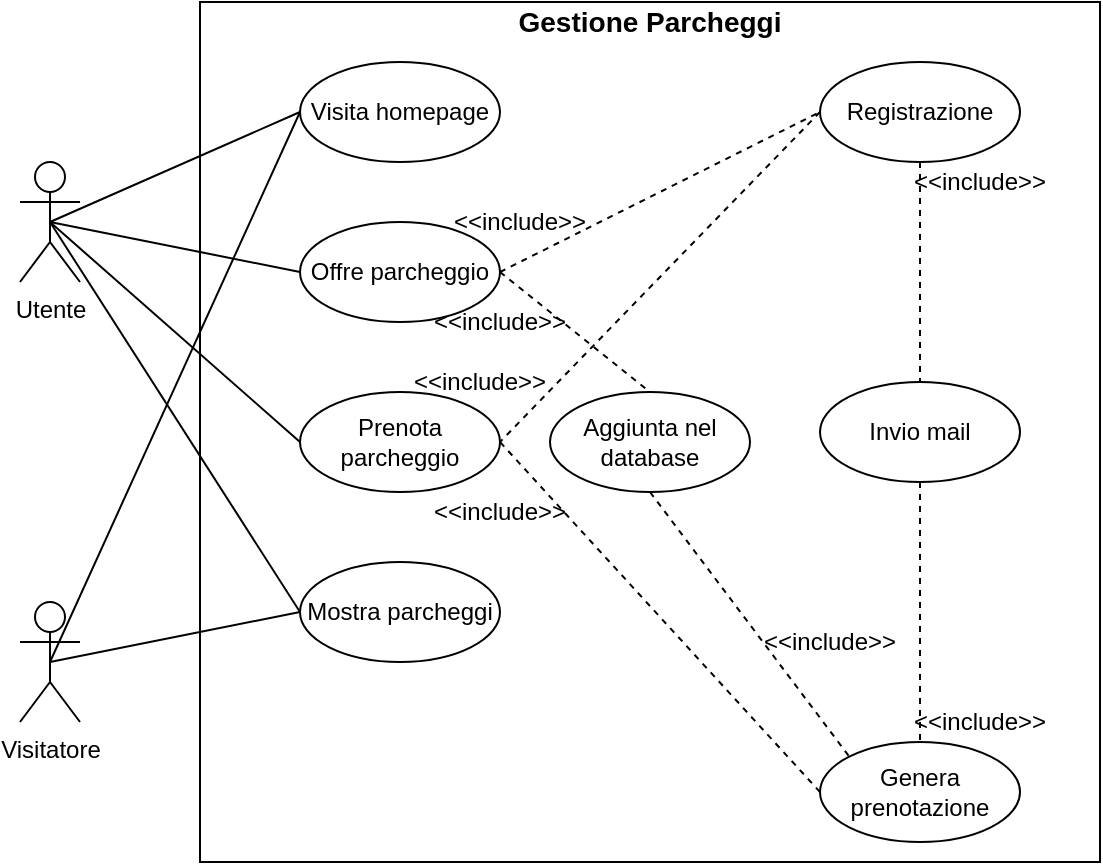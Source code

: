 <mxfile version="12.4.3" type="device" pages="1"><diagram id="qrBv5LX8TRagHN54z18N" name="Page-1"><mxGraphModel dx="835" dy="569" grid="1" gridSize="10" guides="1" tooltips="1" connect="1" arrows="1" fold="1" page="1" pageScale="1" pageWidth="827" pageHeight="1169" math="0" shadow="0"><root><mxCell id="0"/><mxCell id="1" parent="0"/><mxCell id="6rsN48LzgjBzHlO53YNU-1" value="Utente" style="shape=umlActor;verticalLabelPosition=bottom;labelBackgroundColor=#ffffff;verticalAlign=top;html=1;outlineConnect=0;" vertex="1" parent="1"><mxGeometry x="100" y="200" width="30" height="60" as="geometry"/></mxCell><mxCell id="6rsN48LzgjBzHlO53YNU-7" value="Visitatore" style="shape=umlActor;verticalLabelPosition=bottom;labelBackgroundColor=#ffffff;verticalAlign=top;html=1;outlineConnect=0;" vertex="1" parent="1"><mxGeometry x="100" y="420" width="30" height="60" as="geometry"/></mxCell><mxCell id="6rsN48LzgjBzHlO53YNU-10" value="" style="rounded=0;whiteSpace=wrap;html=1;" vertex="1" parent="1"><mxGeometry x="190" y="120" width="450" height="430" as="geometry"/></mxCell><mxCell id="6rsN48LzgjBzHlO53YNU-11" value="&lt;b&gt;&lt;font style=&quot;font-size: 14px&quot;&gt;Gestione Parcheggi&lt;/font&gt;&lt;/b&gt;" style="text;html=1;strokeColor=none;fillColor=none;align=center;verticalAlign=middle;whiteSpace=wrap;rounded=0;" vertex="1" parent="1"><mxGeometry x="345" y="120" width="140" height="20" as="geometry"/></mxCell><mxCell id="6rsN48LzgjBzHlO53YNU-12" value="Prenota parcheggio" style="ellipse;whiteSpace=wrap;html=1;" vertex="1" parent="1"><mxGeometry x="240" y="315" width="100" height="50" as="geometry"/></mxCell><mxCell id="6rsN48LzgjBzHlO53YNU-13" value="Visita homepage" style="ellipse;whiteSpace=wrap;html=1;" vertex="1" parent="1"><mxGeometry x="240" y="150" width="100" height="50" as="geometry"/></mxCell><mxCell id="6rsN48LzgjBzHlO53YNU-14" value="Registrazione" style="ellipse;whiteSpace=wrap;html=1;" vertex="1" parent="1"><mxGeometry x="500" y="150" width="100" height="50" as="geometry"/></mxCell><mxCell id="6rsN48LzgjBzHlO53YNU-16" value="" style="endArrow=none;dashed=1;html=1;entryX=1;entryY=0.5;entryDx=0;entryDy=0;exitX=0;exitY=0.5;exitDx=0;exitDy=0;" edge="1" parent="1" source="6rsN48LzgjBzHlO53YNU-14" target="6rsN48LzgjBzHlO53YNU-12"><mxGeometry width="50" height="50" relative="1" as="geometry"><mxPoint x="90" y="670" as="sourcePoint"/><mxPoint x="140" y="620" as="targetPoint"/></mxGeometry></mxCell><mxCell id="6rsN48LzgjBzHlO53YNU-18" value="" style="endArrow=none;html=1;entryX=0;entryY=0.5;entryDx=0;entryDy=0;exitX=0.5;exitY=0.5;exitDx=0;exitDy=0;exitPerimeter=0;" edge="1" parent="1" source="6rsN48LzgjBzHlO53YNU-1" target="6rsN48LzgjBzHlO53YNU-12"><mxGeometry width="50" height="50" relative="1" as="geometry"><mxPoint x="140" y="240" as="sourcePoint"/><mxPoint x="190" y="190" as="targetPoint"/></mxGeometry></mxCell><mxCell id="6rsN48LzgjBzHlO53YNU-19" value="" style="endArrow=none;html=1;exitX=0.5;exitY=0.5;exitDx=0;exitDy=0;exitPerimeter=0;entryX=0;entryY=0.5;entryDx=0;entryDy=0;" edge="1" parent="1" source="6rsN48LzgjBzHlO53YNU-7" target="6rsN48LzgjBzHlO53YNU-13"><mxGeometry width="50" height="50" relative="1" as="geometry"><mxPoint x="120" y="430" as="sourcePoint"/><mxPoint x="170" y="380" as="targetPoint"/></mxGeometry></mxCell><mxCell id="6rsN48LzgjBzHlO53YNU-20" value="" style="endArrow=none;html=1;exitX=0.5;exitY=0.5;exitDx=0;exitDy=0;exitPerimeter=0;entryX=0;entryY=0.5;entryDx=0;entryDy=0;" edge="1" parent="1" source="6rsN48LzgjBzHlO53YNU-1" target="6rsN48LzgjBzHlO53YNU-13"><mxGeometry width="50" height="50" relative="1" as="geometry"><mxPoint x="140" y="250" as="sourcePoint"/><mxPoint x="190" y="200" as="targetPoint"/></mxGeometry></mxCell><mxCell id="6rsN48LzgjBzHlO53YNU-21" value="Offre parcheggio" style="ellipse;whiteSpace=wrap;html=1;" vertex="1" parent="1"><mxGeometry x="240" y="230" width="100" height="50" as="geometry"/></mxCell><mxCell id="6rsN48LzgjBzHlO53YNU-22" value="" style="endArrow=none;html=1;exitX=0.5;exitY=0.5;exitDx=0;exitDy=0;exitPerimeter=0;entryX=0;entryY=0.5;entryDx=0;entryDy=0;" edge="1" parent="1" source="6rsN48LzgjBzHlO53YNU-1" target="6rsN48LzgjBzHlO53YNU-21"><mxGeometry width="50" height="50" relative="1" as="geometry"><mxPoint x="120" y="230" as="sourcePoint"/><mxPoint x="220" y="220" as="targetPoint"/></mxGeometry></mxCell><mxCell id="6rsN48LzgjBzHlO53YNU-24" value="" style="endArrow=none;dashed=1;html=1;exitX=1;exitY=0.5;exitDx=0;exitDy=0;entryX=0;entryY=0.5;entryDx=0;entryDy=0;" edge="1" parent="1" source="6rsN48LzgjBzHlO53YNU-21" target="6rsN48LzgjBzHlO53YNU-14"><mxGeometry width="50" height="50" relative="1" as="geometry"><mxPoint x="360" y="310" as="sourcePoint"/><mxPoint x="410" y="260" as="targetPoint"/></mxGeometry></mxCell><mxCell id="6rsN48LzgjBzHlO53YNU-25" value="&amp;lt;&amp;lt;include&amp;gt;&amp;gt;" style="text;html=1;strokeColor=none;fillColor=none;align=center;verticalAlign=middle;whiteSpace=wrap;rounded=0;" vertex="1" parent="1"><mxGeometry x="330" y="220" width="40" height="20" as="geometry"/></mxCell><mxCell id="6rsN48LzgjBzHlO53YNU-26" value="Mostra parcheggi" style="ellipse;whiteSpace=wrap;html=1;" vertex="1" parent="1"><mxGeometry x="240" y="400" width="100" height="50" as="geometry"/></mxCell><mxCell id="6rsN48LzgjBzHlO53YNU-27" value="" style="endArrow=none;html=1;entryX=0;entryY=0.5;entryDx=0;entryDy=0;exitX=0.5;exitY=0.5;exitDx=0;exitDy=0;exitPerimeter=0;" edge="1" parent="1" source="6rsN48LzgjBzHlO53YNU-1" target="6rsN48LzgjBzHlO53YNU-26"><mxGeometry width="50" height="50" relative="1" as="geometry"><mxPoint x="100" y="285" as="sourcePoint"/><mxPoint x="225" y="395" as="targetPoint"/></mxGeometry></mxCell><mxCell id="6rsN48LzgjBzHlO53YNU-28" value="" style="endArrow=none;html=1;entryX=0;entryY=0.5;entryDx=0;entryDy=0;exitX=0.5;exitY=0.5;exitDx=0;exitDy=0;exitPerimeter=0;" edge="1" parent="1" source="6rsN48LzgjBzHlO53YNU-7" target="6rsN48LzgjBzHlO53YNU-26"><mxGeometry width="50" height="50" relative="1" as="geometry"><mxPoint x="135" y="250" as="sourcePoint"/><mxPoint x="260" y="360" as="targetPoint"/></mxGeometry></mxCell><mxCell id="6rsN48LzgjBzHlO53YNU-29" value="Genera prenotazione" style="ellipse;whiteSpace=wrap;html=1;" vertex="1" parent="1"><mxGeometry x="500" y="490" width="100" height="50" as="geometry"/></mxCell><mxCell id="6rsN48LzgjBzHlO53YNU-30" value="" style="endArrow=none;dashed=1;html=1;entryX=1;entryY=0.5;entryDx=0;entryDy=0;exitX=0;exitY=0.5;exitDx=0;exitDy=0;" edge="1" parent="1" source="6rsN48LzgjBzHlO53YNU-29" target="6rsN48LzgjBzHlO53YNU-12"><mxGeometry width="50" height="50" relative="1" as="geometry"><mxPoint x="510.0" y="360" as="sourcePoint"/><mxPoint x="360" y="395" as="targetPoint"/></mxGeometry></mxCell><mxCell id="6rsN48LzgjBzHlO53YNU-31" value="&amp;lt;&amp;lt;include&amp;gt;&amp;gt;" style="text;html=1;strokeColor=none;fillColor=none;align=center;verticalAlign=middle;whiteSpace=wrap;rounded=0;" vertex="1" parent="1"><mxGeometry x="320" y="365" width="40" height="20" as="geometry"/></mxCell><mxCell id="6rsN48LzgjBzHlO53YNU-33" value="Invio mail" style="ellipse;whiteSpace=wrap;html=1;" vertex="1" parent="1"><mxGeometry x="500" y="310" width="100" height="50" as="geometry"/></mxCell><mxCell id="6rsN48LzgjBzHlO53YNU-34" value="" style="endArrow=none;dashed=1;html=1;entryX=0.5;entryY=0;entryDx=0;entryDy=0;exitX=0.5;exitY=1;exitDx=0;exitDy=0;" edge="1" parent="1" source="6rsN48LzgjBzHlO53YNU-14" target="6rsN48LzgjBzHlO53YNU-33"><mxGeometry width="50" height="50" relative="1" as="geometry"><mxPoint x="550.0" y="345" as="sourcePoint"/><mxPoint x="400" y="380" as="targetPoint"/></mxGeometry></mxCell><mxCell id="6rsN48LzgjBzHlO53YNU-35" value="" style="endArrow=none;dashed=1;html=1;entryX=0.5;entryY=0;entryDx=0;entryDy=0;exitX=0.5;exitY=1;exitDx=0;exitDy=0;" edge="1" parent="1" source="6rsN48LzgjBzHlO53YNU-33" target="6rsN48LzgjBzHlO53YNU-29"><mxGeometry width="50" height="50" relative="1" as="geometry"><mxPoint x="510.0" y="455" as="sourcePoint"/><mxPoint x="360" y="490" as="targetPoint"/></mxGeometry></mxCell><mxCell id="6rsN48LzgjBzHlO53YNU-36" value="&amp;lt;&amp;lt;include&amp;gt;&amp;gt;" style="text;html=1;strokeColor=none;fillColor=none;align=center;verticalAlign=middle;whiteSpace=wrap;rounded=0;" vertex="1" parent="1"><mxGeometry x="560" y="470" width="40" height="20" as="geometry"/></mxCell><mxCell id="6rsN48LzgjBzHlO53YNU-37" value="&amp;lt;&amp;lt;include&amp;gt;&amp;gt;" style="text;html=1;strokeColor=none;fillColor=none;align=center;verticalAlign=middle;whiteSpace=wrap;rounded=0;" vertex="1" parent="1"><mxGeometry x="560" y="200" width="40" height="20" as="geometry"/></mxCell><mxCell id="6rsN48LzgjBzHlO53YNU-38" value="Aggiunta nel database" style="ellipse;whiteSpace=wrap;html=1;" vertex="1" parent="1"><mxGeometry x="365" y="315" width="100" height="50" as="geometry"/></mxCell><mxCell id="6rsN48LzgjBzHlO53YNU-39" value="" style="endArrow=none;dashed=1;html=1;exitX=1;exitY=0.5;exitDx=0;exitDy=0;entryX=0.5;entryY=0;entryDx=0;entryDy=0;" edge="1" parent="1" source="6rsN48LzgjBzHlO53YNU-21" target="6rsN48LzgjBzHlO53YNU-38"><mxGeometry width="50" height="50" relative="1" as="geometry"><mxPoint x="340" y="310" as="sourcePoint"/><mxPoint x="390" y="260" as="targetPoint"/></mxGeometry></mxCell><mxCell id="6rsN48LzgjBzHlO53YNU-40" value="" style="endArrow=none;dashed=1;html=1;exitX=0.5;exitY=1;exitDx=0;exitDy=0;entryX=0;entryY=0;entryDx=0;entryDy=0;" edge="1" parent="1" source="6rsN48LzgjBzHlO53YNU-38" target="6rsN48LzgjBzHlO53YNU-29"><mxGeometry width="50" height="50" relative="1" as="geometry"><mxPoint x="450" y="420" as="sourcePoint"/><mxPoint x="500" y="370" as="targetPoint"/></mxGeometry></mxCell><mxCell id="6rsN48LzgjBzHlO53YNU-41" value="&amp;lt;&amp;lt;include&amp;gt;&amp;gt;" style="text;html=1;strokeColor=none;fillColor=none;align=center;verticalAlign=middle;whiteSpace=wrap;rounded=0;" vertex="1" parent="1"><mxGeometry x="320" y="270" width="40" height="20" as="geometry"/></mxCell><mxCell id="6rsN48LzgjBzHlO53YNU-42" value="&amp;lt;&amp;lt;include&amp;gt;&amp;gt;" style="text;html=1;strokeColor=none;fillColor=none;align=center;verticalAlign=middle;whiteSpace=wrap;rounded=0;" vertex="1" parent="1"><mxGeometry x="485" y="430" width="40" height="20" as="geometry"/></mxCell><mxCell id="6rsN48LzgjBzHlO53YNU-43" value="&amp;lt;&amp;lt;include&amp;gt;&amp;gt;" style="text;html=1;strokeColor=none;fillColor=none;align=center;verticalAlign=middle;whiteSpace=wrap;rounded=0;" vertex="1" parent="1"><mxGeometry x="310" y="300" width="40" height="20" as="geometry"/></mxCell></root></mxGraphModel></diagram></mxfile>